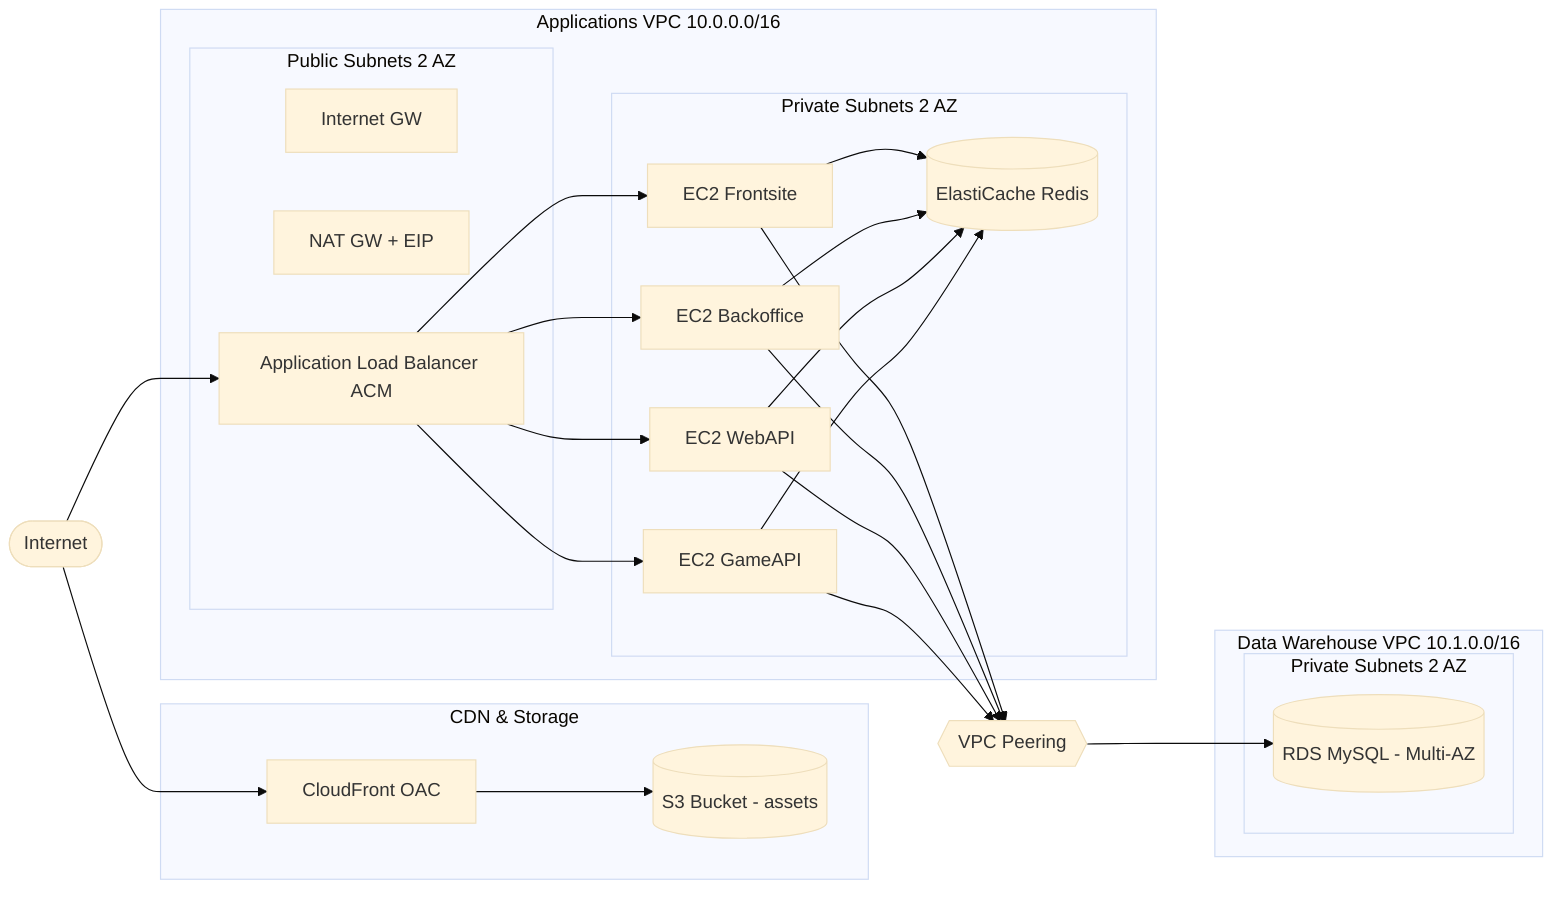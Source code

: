 ---
config:
  theme: base
---
flowchart LR
  internet([Internet])
  subgraph CDN_Storage[CDN & Storage]
    cf[CloudFront OAC]
    s3[(S3 Bucket - assets)]
    cf --> s3
  end
  subgraph VPC_A[Applications VPC 10.0.0.0/16]
    direction TB
    subgraph Public[Public Subnets 2 AZ]
      igw[Internet GW]
      nat[NAT GW + EIP]
      alb[Application Load Balancer ACM]
    end
    subgraph Private[Private Subnets 2 AZ]
      front[EC2 Frontsite]
      back[EC2 Backoffice]
      web[EC2 WebAPI]
      game[EC2 GameAPI]
      redis[(ElastiCache Redis)]
    end
  end
  subgraph VPC_DW[Data Warehouse VPC 10.1.0.0/16]
    direction TB
    subgraph DWPriv[Private Subnets 2 AZ]
      rds[(RDS MySQL - Multi-AZ)]
    end
  end
  peer{{VPC Peering}}
  internet --> cf
  internet --> alb
  alb --> front & back & web & game
  front --> redis
  back --> redis
  web --> redis
  game --> redis
  front --> peer --> rds
  back --> peer
  web --> peer
  game --> peer